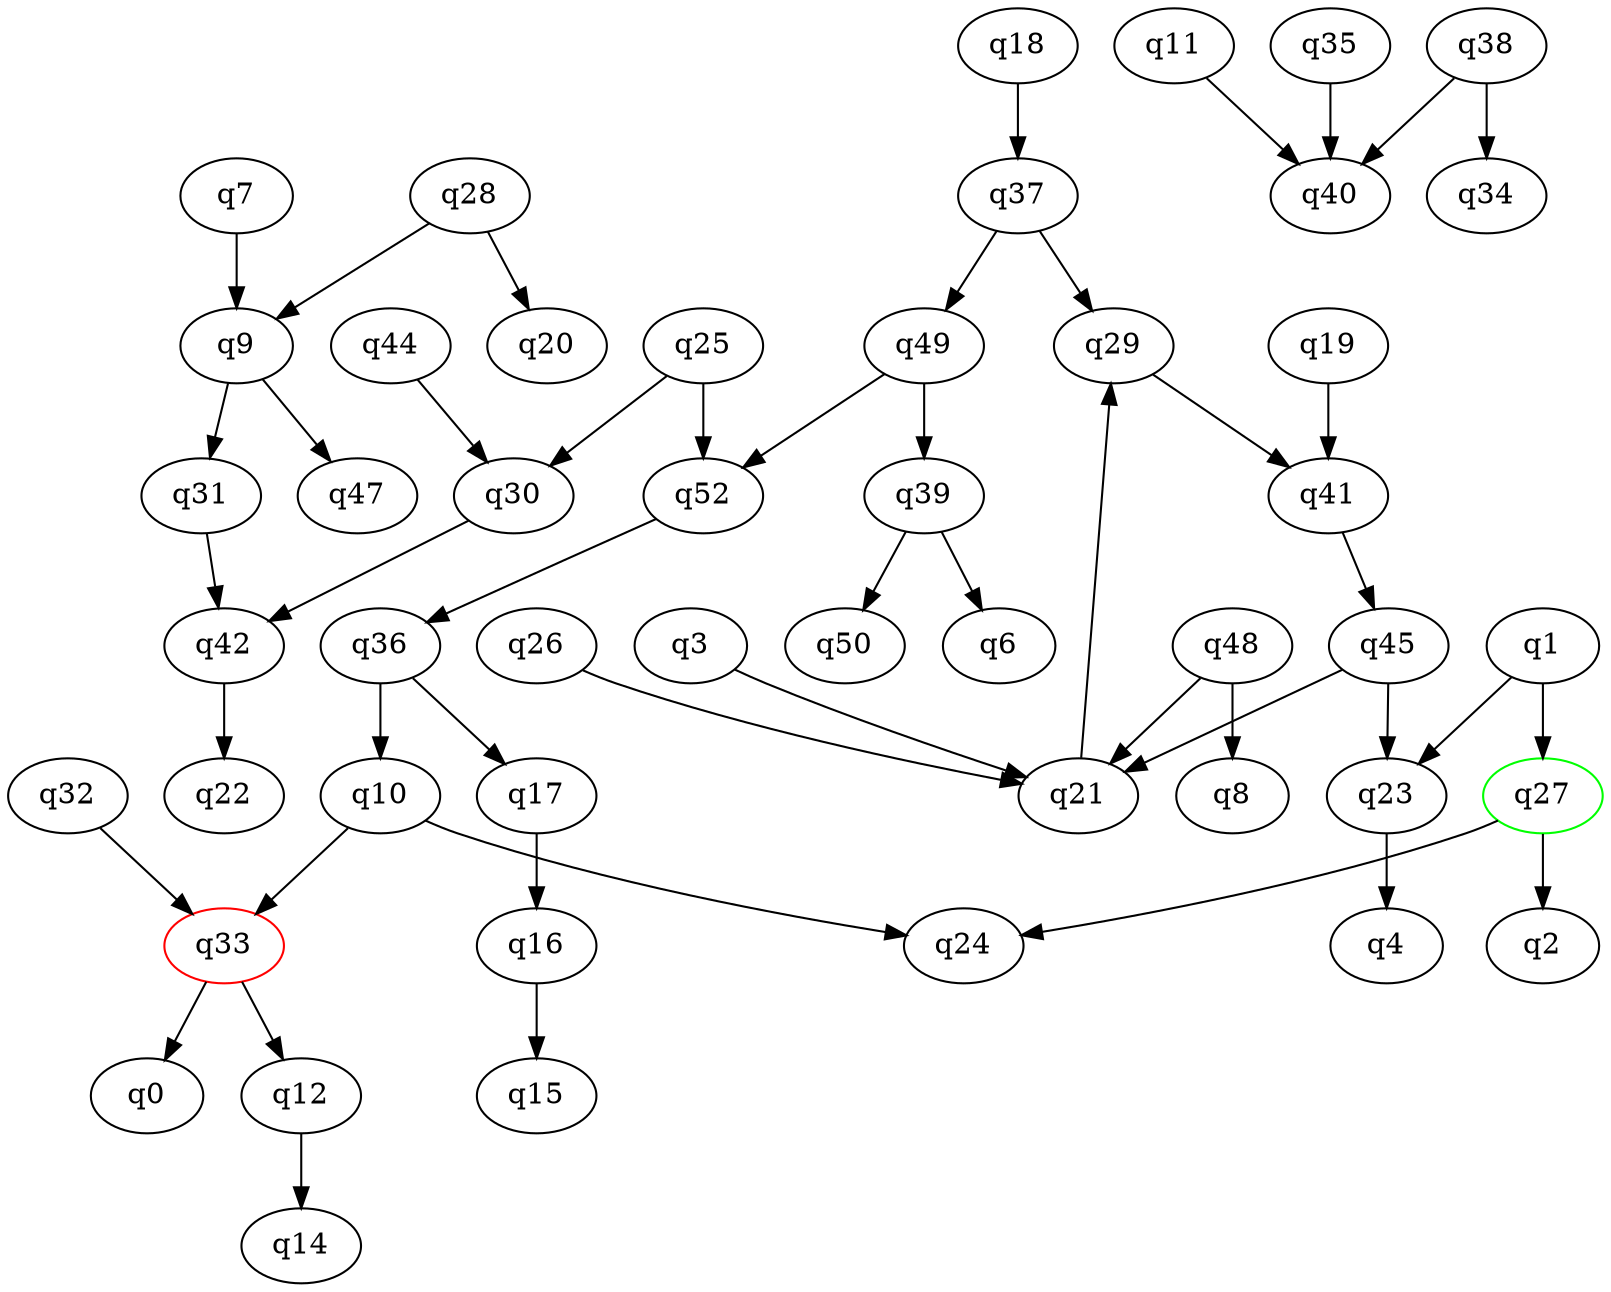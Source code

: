 digraph A{
q27 [initial=1,color=green];
q33 [final=1,color=red];
q1 -> q23;
q1 -> q27;
q3 -> q21;
q7 -> q9;
q9 -> q31;
q9 -> q47;
q10 -> q24;
q10 -> q33;
q11 -> q40;
q12 -> q14;
q16 -> q15;
q17 -> q16;
q18 -> q37;
q19 -> q41;
q21 -> q29;
q23 -> q4;
q25 -> q30;
q25 -> q52;
q26 -> q21;
q27 -> q2;
q27 -> q24;
q28 -> q9;
q28 -> q20;
q29 -> q41;
q30 -> q42;
q31 -> q42;
q32 -> q33;
q33 -> q0;
q33 -> q12;
q35 -> q40;
q36 -> q10;
q36 -> q17;
q37 -> q29;
q37 -> q49;
q38 -> q34;
q38 -> q40;
q39 -> q6;
q39 -> q50;
q41 -> q45;
q42 -> q22;
q44 -> q30;
q45 -> q21;
q45 -> q23;
q48 -> q8;
q48 -> q21;
q49 -> q39;
q49 -> q52;
q52 -> q36;
}